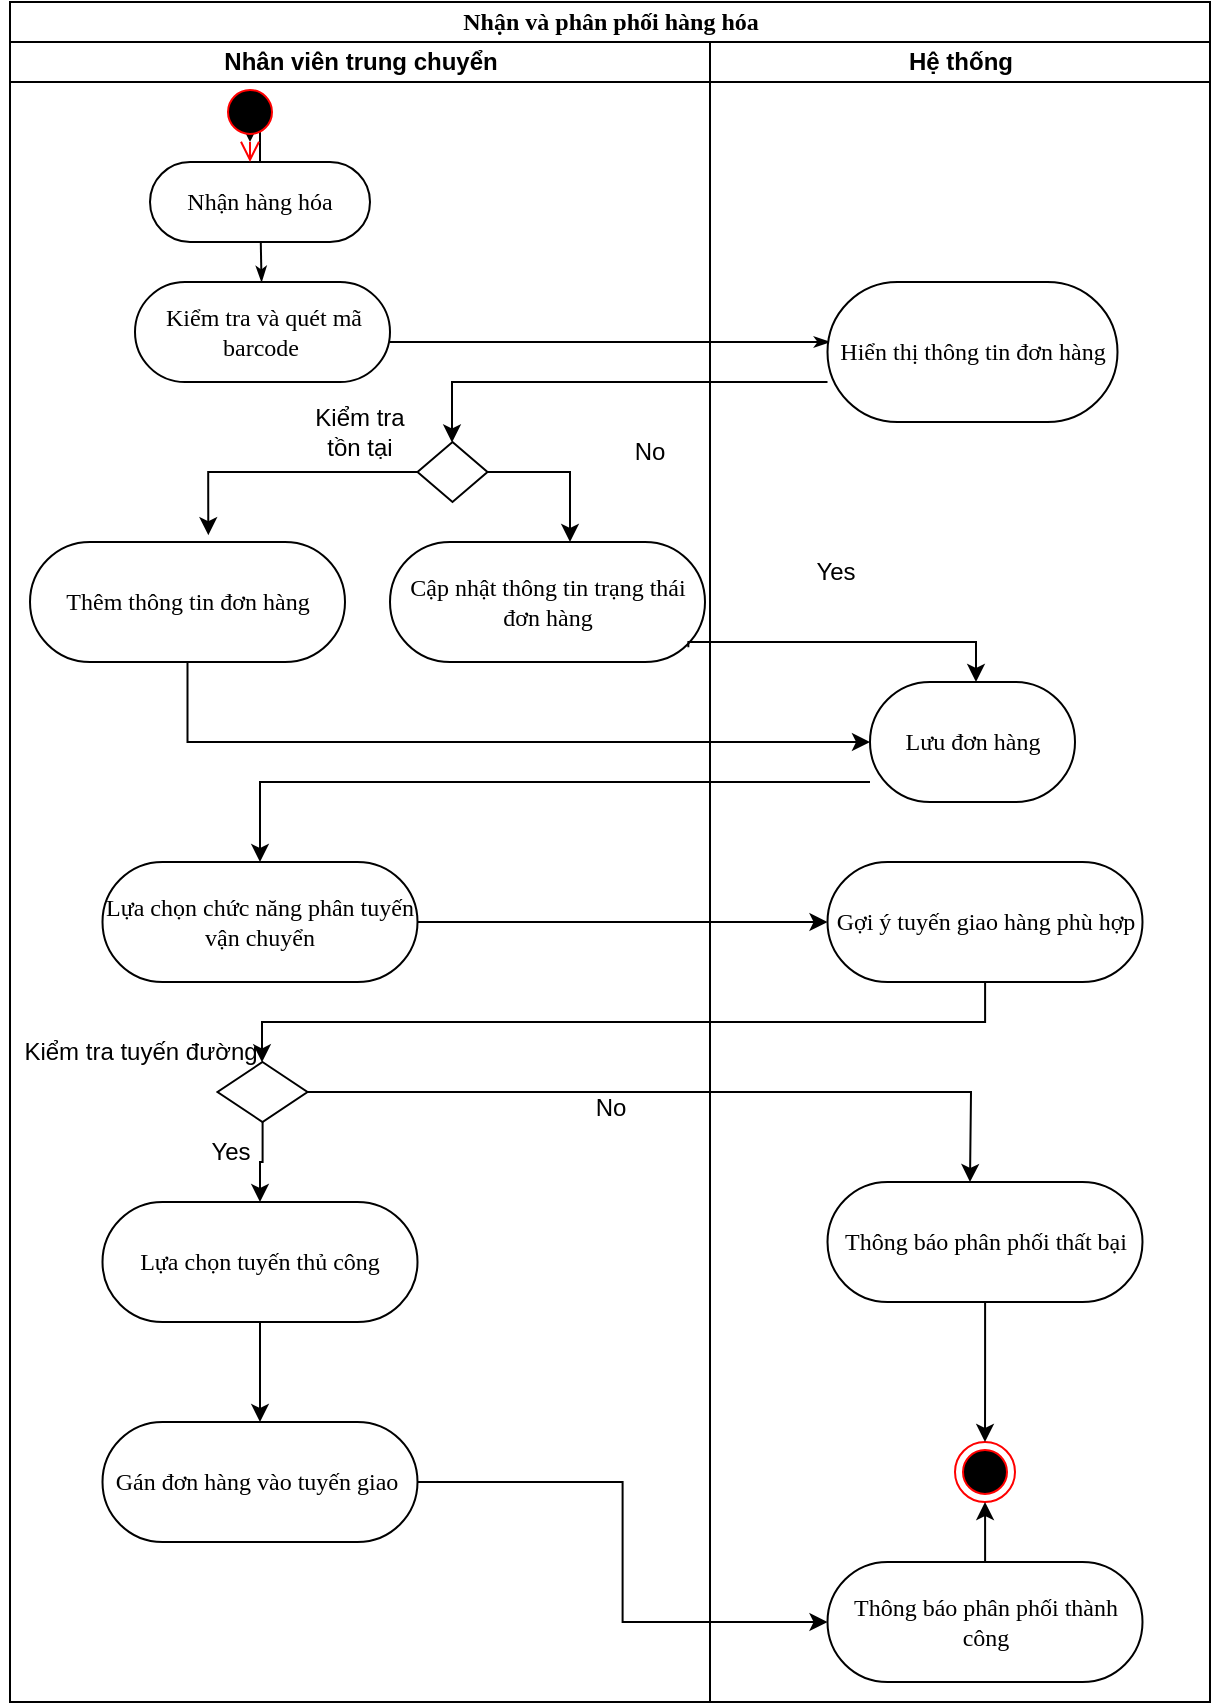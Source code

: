 <mxfile version="27.0.9">
  <diagram name="Page-1" id="0783ab3e-0a74-02c8-0abd-f7b4e66b4bec">
    <mxGraphModel grid="1" page="1" gridSize="10" guides="1" tooltips="1" connect="1" arrows="1" fold="1" pageScale="1" pageWidth="850" pageHeight="1100" background="none" math="0" shadow="0">
      <root>
        <mxCell id="0" />
        <mxCell id="1" parent="0" />
        <mxCell id="H8kJ_KjbCaimrUardNLp-1" value="Nhận và phân phối hàng hóa" style="swimlane;html=1;childLayout=stackLayout;startSize=20;rounded=0;shadow=0;comic=0;labelBackgroundColor=none;strokeWidth=1;fontFamily=Verdana;fontSize=12;align=center;" vertex="1" parent="1">
          <mxGeometry x="170" y="30" width="600" height="850" as="geometry" />
        </mxCell>
        <mxCell id="H8kJ_KjbCaimrUardNLp-11" style="edgeStyle=none;rounded=0;html=1;labelBackgroundColor=none;startArrow=none;startFill=0;startSize=5;endArrow=classicThin;endFill=1;endSize=5;jettySize=auto;orthogonalLoop=1;strokeWidth=1;fontFamily=Verdana;fontSize=12;" edge="1" parent="H8kJ_KjbCaimrUardNLp-1">
          <mxGeometry relative="1" as="geometry">
            <mxPoint x="190" y="170" as="sourcePoint" />
            <mxPoint x="410" y="170" as="targetPoint" />
          </mxGeometry>
        </mxCell>
        <mxCell id="H8kJ_KjbCaimrUardNLp-2" value="Nhân viên trung chuyển" style="swimlane;html=1;startSize=20;" vertex="1" parent="H8kJ_KjbCaimrUardNLp-1">
          <mxGeometry y="20" width="350" height="830" as="geometry" />
        </mxCell>
        <mxCell id="H8kJ_KjbCaimrUardNLp-25" value="" style="edgeStyle=orthogonalEdgeStyle;rounded=0;orthogonalLoop=1;jettySize=auto;html=1;" edge="1" parent="H8kJ_KjbCaimrUardNLp-2" source="H8kJ_KjbCaimrUardNLp-3" target="H8kJ_KjbCaimrUardNLp-4">
          <mxGeometry relative="1" as="geometry" />
        </mxCell>
        <mxCell id="H8kJ_KjbCaimrUardNLp-3" value="Nhận hàng hóa" style="rounded=1;whiteSpace=wrap;html=1;shadow=0;comic=0;labelBackgroundColor=none;strokeWidth=1;fontFamily=Verdana;fontSize=12;align=center;arcSize=50;" vertex="1" parent="H8kJ_KjbCaimrUardNLp-2">
          <mxGeometry x="70" y="60" width="110" height="40" as="geometry" />
        </mxCell>
        <mxCell id="H8kJ_KjbCaimrUardNLp-4" value="" style="ellipse;html=1;shape=startState;fillColor=#000000;strokeColor=#ff0000;" vertex="1" parent="H8kJ_KjbCaimrUardNLp-2">
          <mxGeometry x="105" y="20" width="30" height="30" as="geometry" />
        </mxCell>
        <mxCell id="H8kJ_KjbCaimrUardNLp-5" value="" style="edgeStyle=orthogonalEdgeStyle;html=1;verticalAlign=bottom;endArrow=open;endSize=8;strokeColor=#ff0000;rounded=0;" edge="1" parent="H8kJ_KjbCaimrUardNLp-2" source="H8kJ_KjbCaimrUardNLp-4">
          <mxGeometry relative="1" as="geometry">
            <mxPoint x="120" y="60" as="targetPoint" />
          </mxGeometry>
        </mxCell>
        <mxCell id="ByoKEpAMBP_WpioHBB7P-8" style="edgeStyle=orthogonalEdgeStyle;rounded=0;orthogonalLoop=1;jettySize=auto;html=1;" edge="1" parent="H8kJ_KjbCaimrUardNLp-2" source="H8kJ_KjbCaimrUardNLp-7">
          <mxGeometry relative="1" as="geometry">
            <mxPoint x="430" y="350" as="targetPoint" />
            <Array as="points">
              <mxPoint x="89" y="350" />
              <mxPoint x="300" y="350" />
            </Array>
          </mxGeometry>
        </mxCell>
        <mxCell id="H8kJ_KjbCaimrUardNLp-7" value="Thêm thông tin đơn hàng" style="rounded=1;whiteSpace=wrap;html=1;shadow=0;comic=0;labelBackgroundColor=none;strokeWidth=1;fontFamily=Verdana;fontSize=12;align=center;arcSize=50;" vertex="1" parent="H8kJ_KjbCaimrUardNLp-2">
          <mxGeometry x="10" y="250" width="157.5" height="60" as="geometry" />
        </mxCell>
        <mxCell id="H8kJ_KjbCaimrUardNLp-8" style="edgeStyle=none;rounded=0;html=1;labelBackgroundColor=none;startArrow=none;startFill=0;startSize=5;endArrow=classicThin;endFill=1;endSize=5;jettySize=auto;orthogonalLoop=1;strokeWidth=1;fontFamily=Verdana;fontSize=12;" edge="1" parent="H8kJ_KjbCaimrUardNLp-2" source="H8kJ_KjbCaimrUardNLp-14">
          <mxGeometry relative="1" as="geometry">
            <mxPoint x="120" y="150" as="targetPoint" />
          </mxGeometry>
        </mxCell>
        <mxCell id="H8kJ_KjbCaimrUardNLp-26" value="" style="edgeStyle=none;rounded=0;html=1;labelBackgroundColor=none;startArrow=none;startFill=0;startSize=5;endArrow=classicThin;endFill=1;endSize=5;jettySize=auto;orthogonalLoop=1;strokeWidth=1;fontFamily=Verdana;fontSize=12;" edge="1" parent="H8kJ_KjbCaimrUardNLp-2" source="H8kJ_KjbCaimrUardNLp-3" target="H8kJ_KjbCaimrUardNLp-14">
          <mxGeometry relative="1" as="geometry">
            <mxPoint x="290" y="230" as="sourcePoint" />
            <mxPoint x="290" y="280" as="targetPoint" />
          </mxGeometry>
        </mxCell>
        <mxCell id="H8kJ_KjbCaimrUardNLp-14" value="Kiểm tra và quét mã barcode&amp;nbsp;" style="rounded=1;whiteSpace=wrap;html=1;shadow=0;comic=0;labelBackgroundColor=none;strokeWidth=1;fontFamily=Verdana;fontSize=12;align=center;arcSize=50;" vertex="1" parent="H8kJ_KjbCaimrUardNLp-2">
          <mxGeometry x="62.5" y="120" width="127.5" height="50" as="geometry" />
        </mxCell>
        <mxCell id="H8kJ_KjbCaimrUardNLp-34" value="Lựa chọn chức năng phân tuyến vận chuyển" style="rounded=1;whiteSpace=wrap;html=1;shadow=0;comic=0;labelBackgroundColor=none;strokeWidth=1;fontFamily=Verdana;fontSize=12;align=center;arcSize=50;" vertex="1" parent="H8kJ_KjbCaimrUardNLp-2">
          <mxGeometry x="46.25" y="410" width="157.5" height="60" as="geometry" />
        </mxCell>
        <mxCell id="ByoKEpAMBP_WpioHBB7P-17" value="" style="edgeStyle=orthogonalEdgeStyle;rounded=0;orthogonalLoop=1;jettySize=auto;html=1;" edge="1" parent="H8kJ_KjbCaimrUardNLp-2" source="H8kJ_KjbCaimrUardNLp-37" target="H8kJ_KjbCaimrUardNLp-38">
          <mxGeometry relative="1" as="geometry" />
        </mxCell>
        <mxCell id="H8kJ_KjbCaimrUardNLp-37" value="Lựa chọn tuyến thủ công" style="rounded=1;whiteSpace=wrap;html=1;shadow=0;comic=0;labelBackgroundColor=none;strokeWidth=1;fontFamily=Verdana;fontSize=12;align=center;arcSize=50;" vertex="1" parent="H8kJ_KjbCaimrUardNLp-2">
          <mxGeometry x="46.25" y="580" width="157.5" height="60" as="geometry" />
        </mxCell>
        <mxCell id="H8kJ_KjbCaimrUardNLp-38" value="Gán đơn hàng vào tuyến giao&amp;nbsp;" style="rounded=1;whiteSpace=wrap;html=1;shadow=0;comic=0;labelBackgroundColor=none;strokeWidth=1;fontFamily=Verdana;fontSize=12;align=center;arcSize=50;" vertex="1" parent="H8kJ_KjbCaimrUardNLp-2">
          <mxGeometry x="46.25" y="690" width="157.5" height="60" as="geometry" />
        </mxCell>
        <mxCell id="H8kJ_KjbCaimrUardNLp-33" value="Cập nhật thông tin trạng thái đơn hàng" style="rounded=1;whiteSpace=wrap;html=1;shadow=0;comic=0;labelBackgroundColor=none;strokeWidth=1;fontFamily=Verdana;fontSize=12;align=center;arcSize=50;" vertex="1" parent="H8kJ_KjbCaimrUardNLp-2">
          <mxGeometry x="190" y="250" width="157.5" height="60" as="geometry" />
        </mxCell>
        <mxCell id="H8kJ_KjbCaimrUardNLp-19" value="No" style="text;html=1;align=center;verticalAlign=middle;whiteSpace=wrap;rounded=0;" vertex="1" parent="H8kJ_KjbCaimrUardNLp-2">
          <mxGeometry x="290" y="190" width="60" height="30" as="geometry" />
        </mxCell>
        <mxCell id="H8kJ_KjbCaimrUardNLp-16" value="" style="rhombus;whiteSpace=wrap;html=1;" vertex="1" parent="H8kJ_KjbCaimrUardNLp-2">
          <mxGeometry x="203.75" y="200" width="35" height="30" as="geometry" />
        </mxCell>
        <mxCell id="ByoKEpAMBP_WpioHBB7P-5" style="edgeStyle=orthogonalEdgeStyle;rounded=0;orthogonalLoop=1;jettySize=auto;html=1;entryX=0.566;entryY=-0.057;entryDx=0;entryDy=0;entryPerimeter=0;" edge="1" parent="H8kJ_KjbCaimrUardNLp-2" source="H8kJ_KjbCaimrUardNLp-16" target="H8kJ_KjbCaimrUardNLp-7">
          <mxGeometry relative="1" as="geometry" />
        </mxCell>
        <mxCell id="ByoKEpAMBP_WpioHBB7P-7" style="edgeStyle=orthogonalEdgeStyle;rounded=0;orthogonalLoop=1;jettySize=auto;html=1;" edge="1" parent="H8kJ_KjbCaimrUardNLp-2" source="H8kJ_KjbCaimrUardNLp-16" target="H8kJ_KjbCaimrUardNLp-33">
          <mxGeometry relative="1" as="geometry">
            <mxPoint x="350" y="280" as="targetPoint" />
            <Array as="points">
              <mxPoint x="280" y="215" />
            </Array>
          </mxGeometry>
        </mxCell>
        <mxCell id="H8kJ_KjbCaimrUardNLp-17" value="Kiểm tra tồn tại" style="text;html=1;align=center;verticalAlign=middle;whiteSpace=wrap;rounded=0;" vertex="1" parent="H8kJ_KjbCaimrUardNLp-2">
          <mxGeometry x="145" y="180" width="60" height="30" as="geometry" />
        </mxCell>
        <mxCell id="ByoKEpAMBP_WpioHBB7P-22" style="edgeStyle=orthogonalEdgeStyle;rounded=0;orthogonalLoop=1;jettySize=auto;html=1;entryX=0.5;entryY=0;entryDx=0;entryDy=0;" edge="1" parent="H8kJ_KjbCaimrUardNLp-2" source="H8kJ_KjbCaimrUardNLp-39" target="H8kJ_KjbCaimrUardNLp-37">
          <mxGeometry relative="1" as="geometry" />
        </mxCell>
        <mxCell id="ByoKEpAMBP_WpioHBB7P-25" style="edgeStyle=orthogonalEdgeStyle;rounded=0;orthogonalLoop=1;jettySize=auto;html=1;" edge="1" parent="H8kJ_KjbCaimrUardNLp-2" source="H8kJ_KjbCaimrUardNLp-39">
          <mxGeometry relative="1" as="geometry">
            <mxPoint x="480" y="570" as="targetPoint" />
          </mxGeometry>
        </mxCell>
        <mxCell id="H8kJ_KjbCaimrUardNLp-39" value="" style="rhombus;whiteSpace=wrap;html=1;" vertex="1" parent="H8kJ_KjbCaimrUardNLp-2">
          <mxGeometry x="103.75" y="510" width="45" height="30" as="geometry" />
        </mxCell>
        <mxCell id="ByoKEpAMBP_WpioHBB7P-23" value="Kiểm tra tuyến đường" style="text;html=1;align=center;verticalAlign=middle;resizable=0;points=[];autosize=1;strokeColor=none;fillColor=none;" vertex="1" parent="H8kJ_KjbCaimrUardNLp-2">
          <mxGeometry x="-5" y="490" width="140" height="30" as="geometry" />
        </mxCell>
        <mxCell id="ByoKEpAMBP_WpioHBB7P-24" value="Yes" style="text;html=1;align=center;verticalAlign=middle;resizable=0;points=[];autosize=1;strokeColor=none;fillColor=none;" vertex="1" parent="H8kJ_KjbCaimrUardNLp-2">
          <mxGeometry x="90" y="540" width="40" height="30" as="geometry" />
        </mxCell>
        <mxCell id="H8kJ_KjbCaimrUardNLp-13" value="Hệ thống" style="swimlane;html=1;startSize=20;" vertex="1" parent="H8kJ_KjbCaimrUardNLp-1">
          <mxGeometry x="350" y="20" width="250" height="830" as="geometry" />
        </mxCell>
        <mxCell id="H8kJ_KjbCaimrUardNLp-15" value="Hiển thị thông tin đơn hàng" style="rounded=1;whiteSpace=wrap;html=1;shadow=0;comic=0;labelBackgroundColor=none;strokeWidth=1;fontFamily=Verdana;fontSize=12;align=center;arcSize=50;" vertex="1" parent="H8kJ_KjbCaimrUardNLp-13">
          <mxGeometry x="58.75" y="120" width="145" height="70" as="geometry" />
        </mxCell>
        <mxCell id="H8kJ_KjbCaimrUardNLp-21" value="Yes" style="text;html=1;align=center;verticalAlign=middle;whiteSpace=wrap;rounded=0;" vertex="1" parent="H8kJ_KjbCaimrUardNLp-13">
          <mxGeometry x="32.5" y="250" width="60" height="30" as="geometry" />
        </mxCell>
        <mxCell id="H8kJ_KjbCaimrUardNLp-22" value="Lưu đơn hàng" style="rounded=1;whiteSpace=wrap;html=1;shadow=0;comic=0;labelBackgroundColor=none;strokeWidth=1;fontFamily=Verdana;fontSize=12;align=center;arcSize=50;" vertex="1" parent="H8kJ_KjbCaimrUardNLp-13">
          <mxGeometry x="80" y="320" width="102.5" height="60" as="geometry" />
        </mxCell>
        <mxCell id="H8kJ_KjbCaimrUardNLp-23" value="" style="ellipse;html=1;shape=endState;fillColor=#000000;strokeColor=#ff0000;" vertex="1" parent="H8kJ_KjbCaimrUardNLp-13">
          <mxGeometry x="122.5" y="700" width="30" height="30" as="geometry" />
        </mxCell>
        <mxCell id="H8kJ_KjbCaimrUardNLp-36" value="Gợi ý tuyến giao hàng phù hợp" style="rounded=1;whiteSpace=wrap;html=1;shadow=0;comic=0;labelBackgroundColor=none;strokeWidth=1;fontFamily=Verdana;fontSize=12;align=center;arcSize=50;" vertex="1" parent="H8kJ_KjbCaimrUardNLp-13">
          <mxGeometry x="58.75" y="410" width="157.5" height="60" as="geometry" />
        </mxCell>
        <mxCell id="ByoKEpAMBP_WpioHBB7P-29" value="" style="edgeStyle=orthogonalEdgeStyle;rounded=0;orthogonalLoop=1;jettySize=auto;html=1;" edge="1" parent="H8kJ_KjbCaimrUardNLp-13" source="H8kJ_KjbCaimrUardNLp-40" target="H8kJ_KjbCaimrUardNLp-23">
          <mxGeometry relative="1" as="geometry" />
        </mxCell>
        <mxCell id="H8kJ_KjbCaimrUardNLp-40" value="Thông báo phân phối thành công" style="rounded=1;whiteSpace=wrap;html=1;shadow=0;comic=0;labelBackgroundColor=none;strokeWidth=1;fontFamily=Verdana;fontSize=12;align=center;arcSize=50;" vertex="1" parent="H8kJ_KjbCaimrUardNLp-13">
          <mxGeometry x="58.75" y="760" width="157.5" height="60" as="geometry" />
        </mxCell>
        <mxCell id="ByoKEpAMBP_WpioHBB7P-28" value="" style="edgeStyle=orthogonalEdgeStyle;rounded=0;orthogonalLoop=1;jettySize=auto;html=1;" edge="1" parent="H8kJ_KjbCaimrUardNLp-13" source="ByoKEpAMBP_WpioHBB7P-26" target="H8kJ_KjbCaimrUardNLp-23">
          <mxGeometry relative="1" as="geometry" />
        </mxCell>
        <mxCell id="ByoKEpAMBP_WpioHBB7P-26" value="Thông báo phân phối thất bại" style="rounded=1;whiteSpace=wrap;html=1;shadow=0;comic=0;labelBackgroundColor=none;strokeWidth=1;fontFamily=Verdana;fontSize=12;align=center;arcSize=50;" vertex="1" parent="H8kJ_KjbCaimrUardNLp-13">
          <mxGeometry x="58.75" y="570" width="157.5" height="60" as="geometry" />
        </mxCell>
        <mxCell id="ByoKEpAMBP_WpioHBB7P-10" style="edgeStyle=orthogonalEdgeStyle;rounded=0;orthogonalLoop=1;jettySize=auto;html=1;exitX=0.947;exitY=0.877;exitDx=0;exitDy=0;exitPerimeter=0;" edge="1" parent="H8kJ_KjbCaimrUardNLp-1" source="H8kJ_KjbCaimrUardNLp-33" target="H8kJ_KjbCaimrUardNLp-22">
          <mxGeometry relative="1" as="geometry">
            <mxPoint x="310" y="440" as="targetPoint" />
            <Array as="points">
              <mxPoint x="339" y="320" />
              <mxPoint x="483" y="320" />
            </Array>
          </mxGeometry>
        </mxCell>
        <mxCell id="ByoKEpAMBP_WpioHBB7P-11" style="edgeStyle=orthogonalEdgeStyle;rounded=0;orthogonalLoop=1;jettySize=auto;html=1;" edge="1" parent="H8kJ_KjbCaimrUardNLp-1" source="H8kJ_KjbCaimrUardNLp-22" target="H8kJ_KjbCaimrUardNLp-34">
          <mxGeometry relative="1" as="geometry">
            <Array as="points">
              <mxPoint x="125" y="390" />
            </Array>
          </mxGeometry>
        </mxCell>
        <mxCell id="ByoKEpAMBP_WpioHBB7P-12" style="edgeStyle=orthogonalEdgeStyle;rounded=0;orthogonalLoop=1;jettySize=auto;html=1;entryX=0;entryY=0.5;entryDx=0;entryDy=0;" edge="1" parent="H8kJ_KjbCaimrUardNLp-1" source="H8kJ_KjbCaimrUardNLp-34" target="H8kJ_KjbCaimrUardNLp-36">
          <mxGeometry relative="1" as="geometry" />
        </mxCell>
        <mxCell id="ByoKEpAMBP_WpioHBB7P-18" style="edgeStyle=orthogonalEdgeStyle;rounded=0;orthogonalLoop=1;jettySize=auto;html=1;entryX=0;entryY=0.5;entryDx=0;entryDy=0;" edge="1" parent="H8kJ_KjbCaimrUardNLp-1" source="H8kJ_KjbCaimrUardNLp-38" target="H8kJ_KjbCaimrUardNLp-40">
          <mxGeometry relative="1" as="geometry" />
        </mxCell>
        <mxCell id="ByoKEpAMBP_WpioHBB7P-21" style="edgeStyle=orthogonalEdgeStyle;rounded=0;orthogonalLoop=1;jettySize=auto;html=1;" edge="1" parent="H8kJ_KjbCaimrUardNLp-1" source="H8kJ_KjbCaimrUardNLp-15" target="H8kJ_KjbCaimrUardNLp-16">
          <mxGeometry relative="1" as="geometry">
            <Array as="points">
              <mxPoint x="221" y="190" />
            </Array>
          </mxGeometry>
        </mxCell>
        <mxCell id="ByoKEpAMBP_WpioHBB7P-19" value="" style="edgeStyle=orthogonalEdgeStyle;rounded=0;orthogonalLoop=1;jettySize=auto;html=1;" edge="1" parent="H8kJ_KjbCaimrUardNLp-1" source="H8kJ_KjbCaimrUardNLp-36" target="H8kJ_KjbCaimrUardNLp-39">
          <mxGeometry relative="1" as="geometry">
            <Array as="points">
              <mxPoint x="488" y="510" />
              <mxPoint x="126" y="510" />
            </Array>
          </mxGeometry>
        </mxCell>
        <mxCell id="ByoKEpAMBP_WpioHBB7P-27" value="No" style="text;html=1;align=center;verticalAlign=middle;resizable=0;points=[];autosize=1;strokeColor=none;fillColor=none;" vertex="1" parent="1">
          <mxGeometry x="450" y="568" width="40" height="30" as="geometry" />
        </mxCell>
      </root>
    </mxGraphModel>
  </diagram>
</mxfile>
